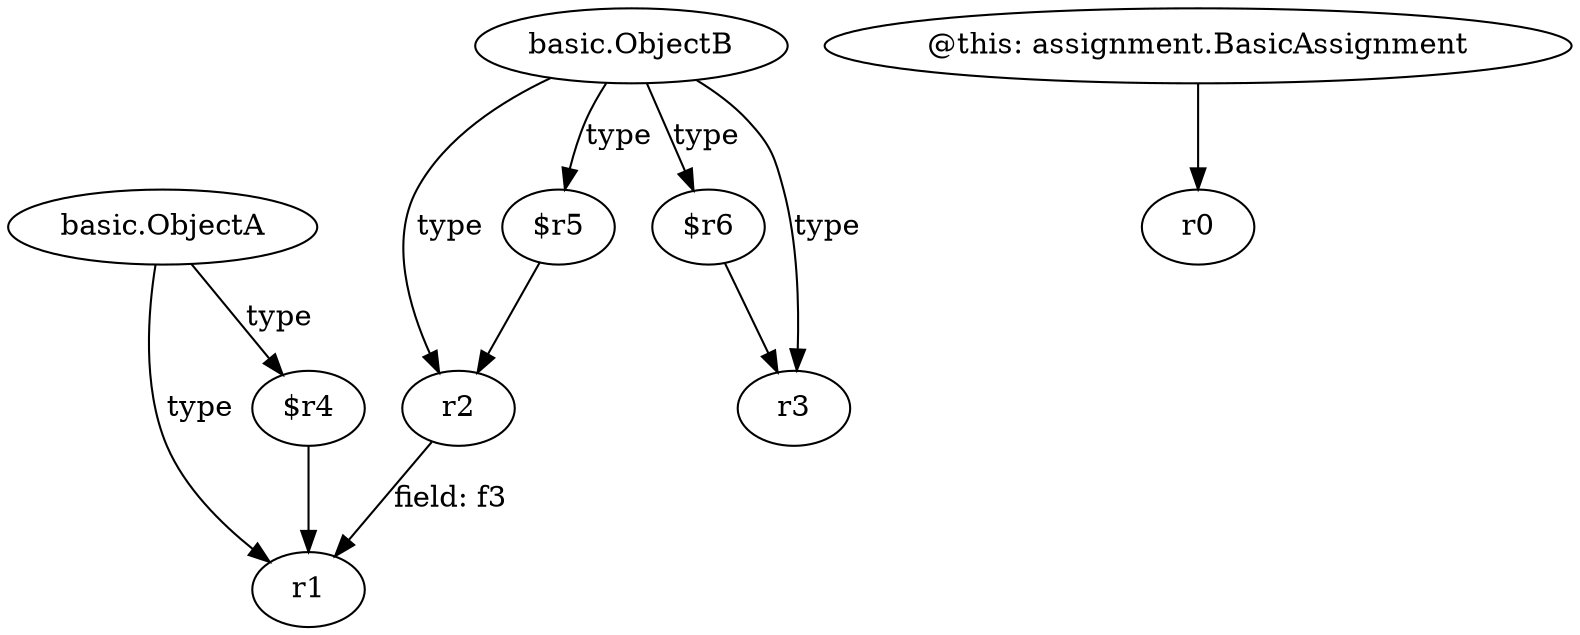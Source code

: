 digraph g {
0[label="basic.ObjectA"]
1[label="r1"]
0->1[label="type"]
2[label="@this: assignment.BasicAssignment"]
3[label="r0"]
2->3[label=""]
4[label="$r4"]
0->4[label="type"]
5[label="r2"]
5->1[label="field: f3"]
6[label="basic.ObjectB"]
7[label="$r5"]
6->7[label="type"]
7->5[label=""]
8[label="$r6"]
9[label="r3"]
8->9[label=""]
6->5[label="type"]
4->1[label=""]
6->9[label="type"]
6->8[label="type"]
}